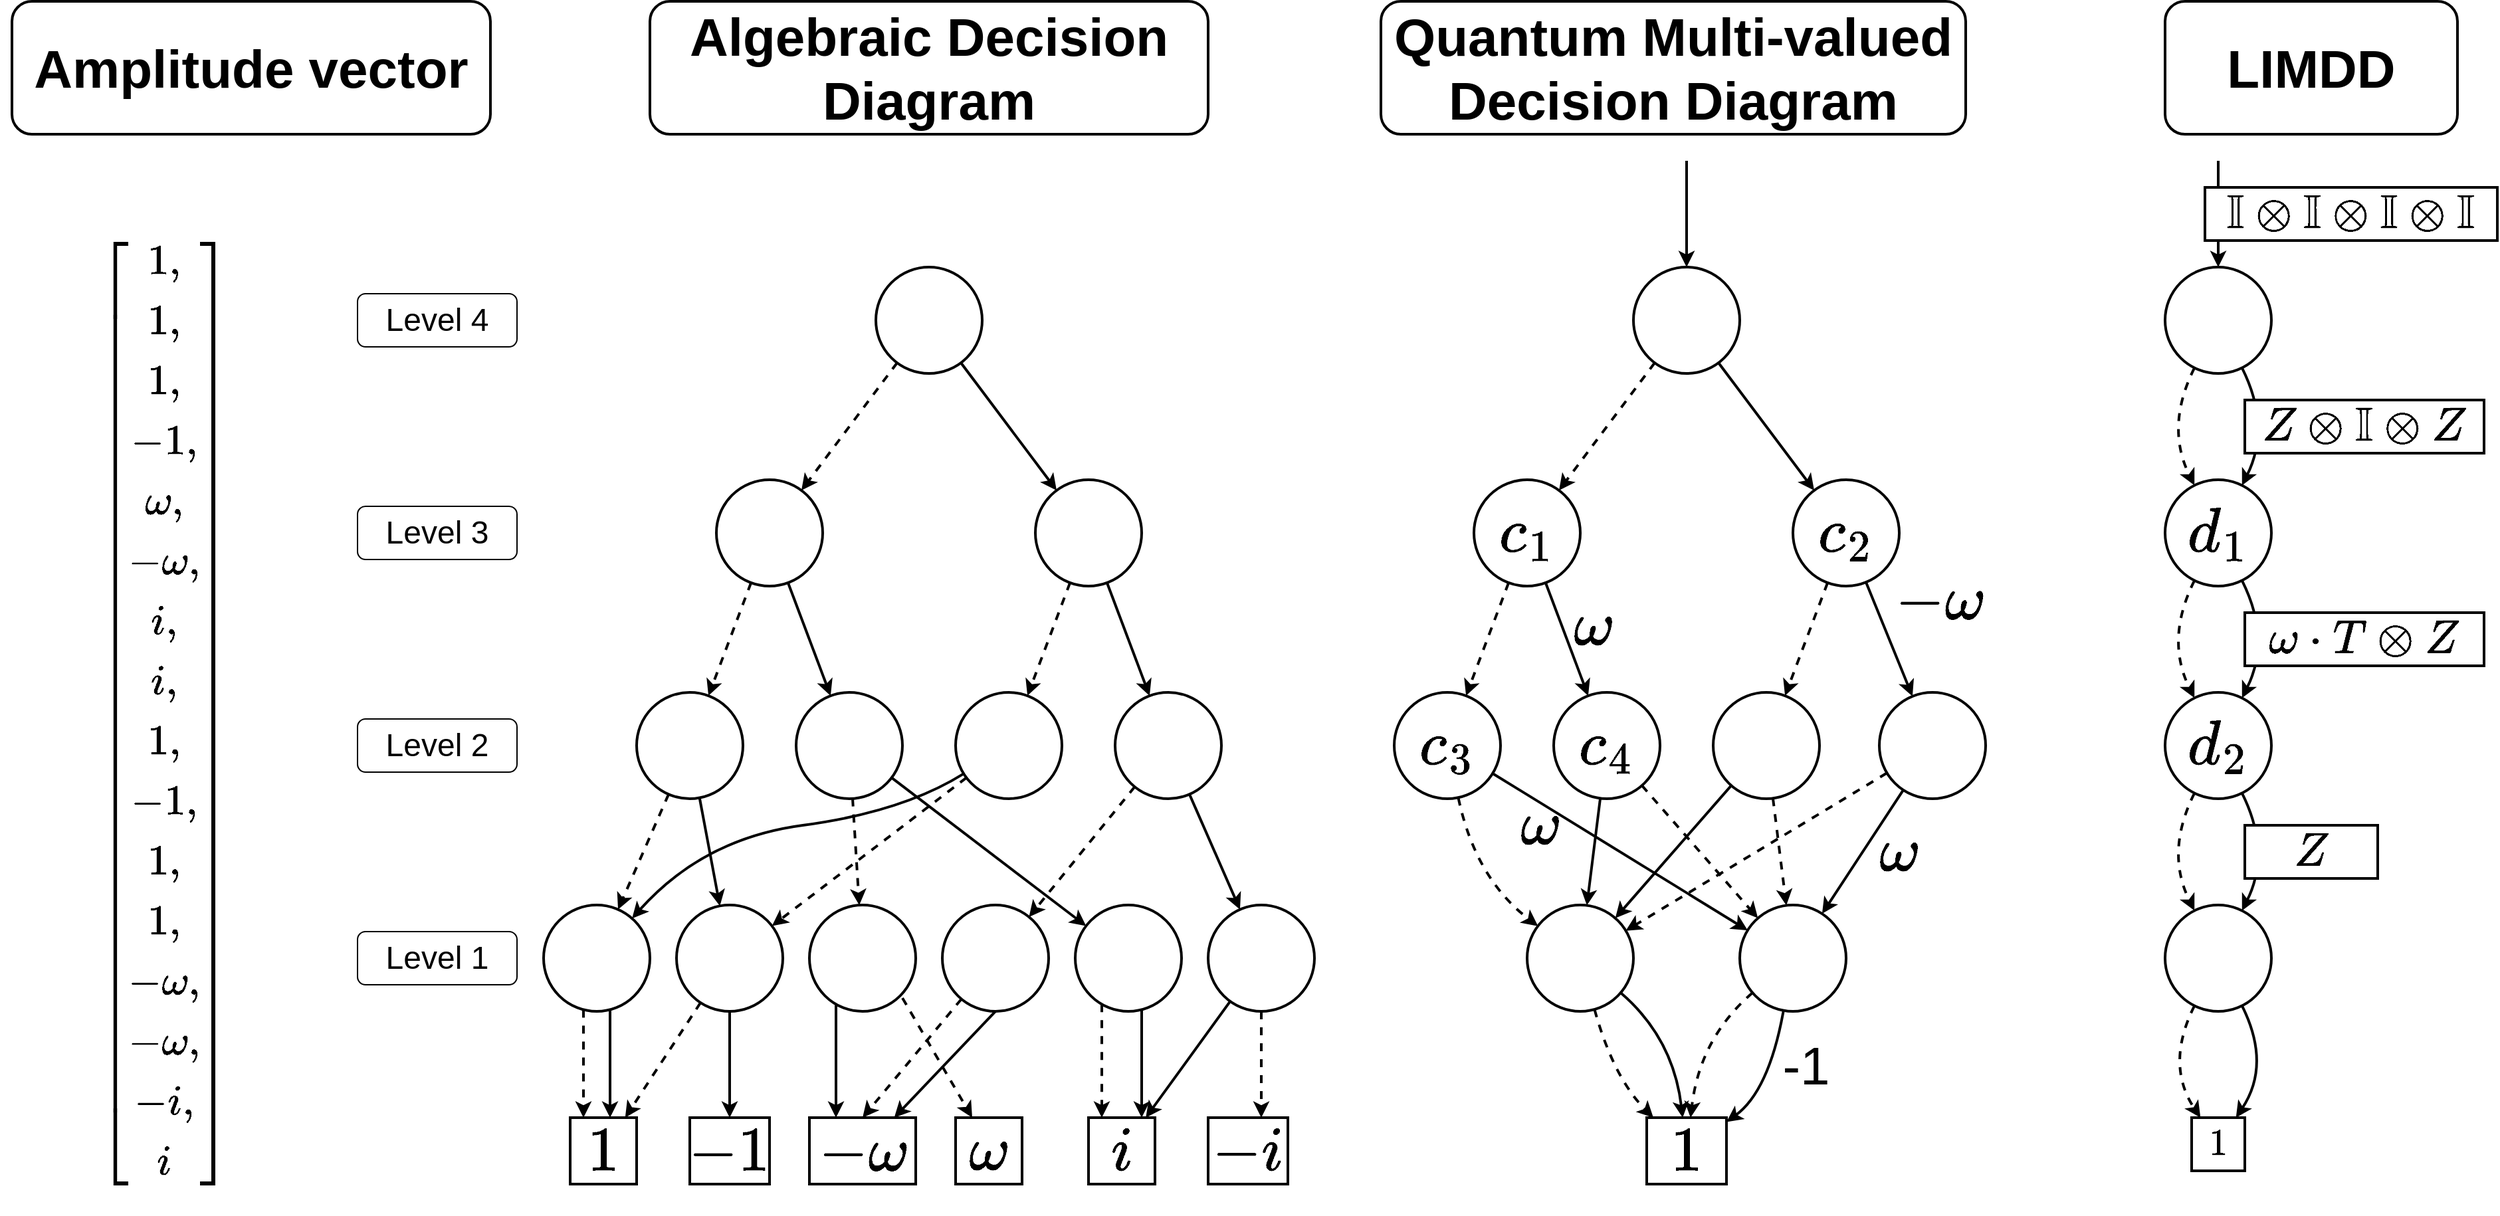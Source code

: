 <mxfile version="14.1.8" type="device"><diagram id="YH3jqWl2OiNSTGxmzhoy" name="Page-1"><mxGraphModel dx="3731" dy="2503" grid="1" gridSize="10" guides="1" tooltips="1" connect="1" arrows="1" fold="1" page="1" pageScale="1" pageWidth="850" pageHeight="1100" math="1" shadow="0"><root><mxCell id="0"/><mxCell id="1" parent="0"/><mxCell id="kRlNLkBh5NgmXl3c6xP0-1" style="rounded=0;orthogonalLoop=1;jettySize=auto;html=1;fontSize=24;dashed=1;strokeWidth=2;" parent="1" source="kRlNLkBh5NgmXl3c6xP0-3" target="kRlNLkBh5NgmXl3c6xP0-6" edge="1"><mxGeometry relative="1" as="geometry"/></mxCell><mxCell id="kRlNLkBh5NgmXl3c6xP0-2" style="edgeStyle=none;rounded=0;orthogonalLoop=1;jettySize=auto;html=1;fontSize=24;strokeWidth=2;" parent="1" source="kRlNLkBh5NgmXl3c6xP0-3" target="kRlNLkBh5NgmXl3c6xP0-9" edge="1"><mxGeometry relative="1" as="geometry"/></mxCell><mxCell id="s5_VJ7TxnpA6P9OQr-bP-3" style="edgeStyle=orthogonalEdgeStyle;rounded=0;orthogonalLoop=1;jettySize=auto;html=1;startArrow=classic;startFill=1;endArrow=none;endFill=0;endSize=12;strokeWidth=2;" edge="1" parent="1" source="kRlNLkBh5NgmXl3c6xP0-3"><mxGeometry relative="1" as="geometry"><mxPoint x="280" y="120" as="targetPoint"/></mxGeometry></mxCell><mxCell id="kRlNLkBh5NgmXl3c6xP0-3" value="" style="ellipse;whiteSpace=wrap;html=1;aspect=fixed;strokeWidth=2;" parent="1" vertex="1"><mxGeometry x="240" y="200" width="80" height="80" as="geometry"/></mxCell><mxCell id="kRlNLkBh5NgmXl3c6xP0-4" style="edgeStyle=none;rounded=0;orthogonalLoop=1;jettySize=auto;html=1;fontSize=24;dashed=1;strokeWidth=2;" parent="1" source="kRlNLkBh5NgmXl3c6xP0-6" target="kRlNLkBh5NgmXl3c6xP0-12" edge="1"><mxGeometry relative="1" as="geometry"/></mxCell><mxCell id="kRlNLkBh5NgmXl3c6xP0-5" style="edgeStyle=none;rounded=0;orthogonalLoop=1;jettySize=auto;html=1;fontSize=24;strokeWidth=2;" parent="1" source="kRlNLkBh5NgmXl3c6xP0-6" target="kRlNLkBh5NgmXl3c6xP0-15" edge="1"><mxGeometry relative="1" as="geometry"/></mxCell><mxCell id="kRlNLkBh5NgmXl3c6xP0-6" value="&lt;font style=&quot;font-size: 40px&quot;&gt;$$c_1$$&lt;/font&gt;" style="ellipse;whiteSpace=wrap;html=1;aspect=fixed;strokeWidth=2;fontSize=24;" parent="1" vertex="1"><mxGeometry x="120" y="360" width="80" height="80" as="geometry"/></mxCell><mxCell id="kRlNLkBh5NgmXl3c6xP0-7" style="edgeStyle=none;rounded=0;orthogonalLoop=1;jettySize=auto;html=1;fontSize=24;dashed=1;strokeWidth=2;" parent="1" source="kRlNLkBh5NgmXl3c6xP0-9" target="kRlNLkBh5NgmXl3c6xP0-18" edge="1"><mxGeometry relative="1" as="geometry"/></mxCell><mxCell id="kRlNLkBh5NgmXl3c6xP0-8" value="" style="edgeStyle=none;rounded=0;orthogonalLoop=1;jettySize=auto;html=1;fontSize=12;strokeWidth=2;labelBorderColor=#000000;" parent="1" source="kRlNLkBh5NgmXl3c6xP0-9" target="kRlNLkBh5NgmXl3c6xP0-20" edge="1"><mxGeometry x="-0.129" y="15" relative="1" as="geometry"><mxPoint as="offset"/></mxGeometry></mxCell><mxCell id="kRlNLkBh5NgmXl3c6xP0-9" value="&lt;font style=&quot;font-size: 40px&quot;&gt;$$c_2$$&lt;/font&gt;" style="ellipse;whiteSpace=wrap;html=1;aspect=fixed;strokeWidth=2;fontSize=24;" parent="1" vertex="1"><mxGeometry x="360" y="360" width="80" height="80" as="geometry"/></mxCell><mxCell id="kRlNLkBh5NgmXl3c6xP0-10" style="edgeStyle=none;orthogonalLoop=1;jettySize=auto;html=1;fontSize=24;dashed=1;strokeWidth=2;curved=1;" parent="1" source="kRlNLkBh5NgmXl3c6xP0-12" target="kRlNLkBh5NgmXl3c6xP0-23" edge="1"><mxGeometry relative="1" as="geometry"><Array as="points"><mxPoint x="121" y="660"/></Array></mxGeometry></mxCell><mxCell id="kRlNLkBh5NgmXl3c6xP0-11" style="edgeStyle=none;orthogonalLoop=1;jettySize=auto;html=1;fontSize=24;strokeWidth=2;curved=1;" parent="1" source="kRlNLkBh5NgmXl3c6xP0-12" target="kRlNLkBh5NgmXl3c6xP0-26" edge="1"><mxGeometry relative="1" as="geometry"><Array as="points"/></mxGeometry></mxCell><mxCell id="kRlNLkBh5NgmXl3c6xP0-12" value="&lt;font style=&quot;font-size: 40px&quot;&gt;$$c_3$$&lt;/font&gt;" style="ellipse;whiteSpace=wrap;html=1;aspect=fixed;strokeWidth=2;fontSize=24;" parent="1" vertex="1"><mxGeometry x="60" y="520" width="80" height="80" as="geometry"/></mxCell><mxCell id="kRlNLkBh5NgmXl3c6xP0-13" style="edgeStyle=none;orthogonalLoop=1;jettySize=auto;html=1;fontSize=24;strokeWidth=2;curved=1;" parent="1" source="kRlNLkBh5NgmXl3c6xP0-15" target="kRlNLkBh5NgmXl3c6xP0-23" edge="1"><mxGeometry relative="1" as="geometry"><Array as="points"/></mxGeometry></mxCell><mxCell id="kRlNLkBh5NgmXl3c6xP0-14" style="edgeStyle=none;rounded=0;orthogonalLoop=1;jettySize=auto;html=1;fontSize=24;dashed=1;strokeWidth=2;" parent="1" source="kRlNLkBh5NgmXl3c6xP0-15" target="kRlNLkBh5NgmXl3c6xP0-26" edge="1"><mxGeometry relative="1" as="geometry"/></mxCell><mxCell id="kRlNLkBh5NgmXl3c6xP0-15" value="&lt;font style=&quot;font-size: 40px&quot;&gt;$$c_4$$&lt;/font&gt;" style="ellipse;whiteSpace=wrap;html=1;aspect=fixed;strokeWidth=2;fontSize=24;" parent="1" vertex="1"><mxGeometry x="180" y="520" width="80" height="80" as="geometry"/></mxCell><mxCell id="kRlNLkBh5NgmXl3c6xP0-16" style="edgeStyle=none;rounded=0;orthogonalLoop=1;jettySize=auto;html=1;fontSize=24;strokeWidth=2;" parent="1" source="kRlNLkBh5NgmXl3c6xP0-18" target="kRlNLkBh5NgmXl3c6xP0-23" edge="1"><mxGeometry relative="1" as="geometry"/></mxCell><mxCell id="kRlNLkBh5NgmXl3c6xP0-17" style="edgeStyle=none;rounded=0;orthogonalLoop=1;jettySize=auto;html=1;fontSize=24;dashed=1;strokeWidth=2;" parent="1" source="kRlNLkBh5NgmXl3c6xP0-18" target="kRlNLkBh5NgmXl3c6xP0-26" edge="1"><mxGeometry relative="1" as="geometry"/></mxCell><mxCell id="kRlNLkBh5NgmXl3c6xP0-18" value="" style="ellipse;whiteSpace=wrap;html=1;aspect=fixed;strokeWidth=2;" parent="1" vertex="1"><mxGeometry x="300" y="520" width="80" height="80" as="geometry"/></mxCell><mxCell id="kRlNLkBh5NgmXl3c6xP0-19" style="edgeStyle=none;rounded=0;orthogonalLoop=1;jettySize=auto;html=1;fontSize=24;dashed=1;strokeWidth=2;" parent="1" source="kRlNLkBh5NgmXl3c6xP0-20" target="kRlNLkBh5NgmXl3c6xP0-23" edge="1"><mxGeometry relative="1" as="geometry"/></mxCell><mxCell id="kRlNLkBh5NgmXl3c6xP0-20" value="" style="ellipse;whiteSpace=wrap;html=1;aspect=fixed;strokeWidth=2;" parent="1" vertex="1"><mxGeometry x="425" y="520" width="80" height="80" as="geometry"/></mxCell><mxCell id="kRlNLkBh5NgmXl3c6xP0-21" style="edgeStyle=none;orthogonalLoop=1;jettySize=auto;html=1;fontSize=24;dashed=1;strokeWidth=2;curved=1;" parent="1" source="kRlNLkBh5NgmXl3c6xP0-23" target="kRlNLkBh5NgmXl3c6xP0-27" edge="1"><mxGeometry relative="1" as="geometry"><Array as="points"><mxPoint x="225" y="810"/></Array></mxGeometry></mxCell><mxCell id="kRlNLkBh5NgmXl3c6xP0-22" value="" style="edgeStyle=none;orthogonalLoop=1;jettySize=auto;html=1;fontSize=12;curved=1;strokeWidth=2;labelBorderColor=#000000;" parent="1" source="kRlNLkBh5NgmXl3c6xP0-23" target="kRlNLkBh5NgmXl3c6xP0-27" edge="1"><mxGeometry x="-0.208" y="-7" relative="1" as="geometry"><Array as="points"><mxPoint x="270" y="780"/></Array><mxPoint as="offset"/></mxGeometry></mxCell><mxCell id="kRlNLkBh5NgmXl3c6xP0-23" value="" style="ellipse;whiteSpace=wrap;html=1;aspect=fixed;strokeWidth=2;" parent="1" vertex="1"><mxGeometry x="160" y="680" width="80" height="80" as="geometry"/></mxCell><mxCell id="kRlNLkBh5NgmXl3c6xP0-24" style="edgeStyle=none;curved=1;orthogonalLoop=1;jettySize=auto;html=1;fontSize=24;dashed=1;strokeWidth=2;" parent="1" source="kRlNLkBh5NgmXl3c6xP0-26" target="kRlNLkBh5NgmXl3c6xP0-27" edge="1"><mxGeometry relative="1" as="geometry"><Array as="points"><mxPoint x="290" y="780"/></Array></mxGeometry></mxCell><mxCell id="kRlNLkBh5NgmXl3c6xP0-25" value="" style="edgeStyle=none;curved=1;orthogonalLoop=1;jettySize=auto;html=1;fontSize=12;strokeWidth=2;labelBorderColor=#000000;" parent="1" source="kRlNLkBh5NgmXl3c6xP0-26" target="kRlNLkBh5NgmXl3c6xP0-27" edge="1"><mxGeometry x="-0.072" y="-2" relative="1" as="geometry"><Array as="points"><mxPoint x="342" y="820"/></Array><mxPoint as="offset"/></mxGeometry></mxCell><mxCell id="kRlNLkBh5NgmXl3c6xP0-26" value="" style="ellipse;whiteSpace=wrap;html=1;aspect=fixed;strokeWidth=2;" parent="1" vertex="1"><mxGeometry x="320" y="680" width="80" height="80" as="geometry"/></mxCell><mxCell id="kRlNLkBh5NgmXl3c6xP0-27" value="&lt;font style=&quot;font-size: 40px&quot;&gt;$$1$$&lt;/font&gt;" style="rounded=0;whiteSpace=wrap;html=1;strokeWidth=2;fontSize=24;" parent="1" vertex="1"><mxGeometry x="250" y="840" width="60" height="50" as="geometry"/></mxCell><mxCell id="kRlNLkBh5NgmXl3c6xP0-28" value="&lt;font style=&quot;font-size: 40px&quot;&gt;Quantum Multi-valued Decision Diagram&lt;/font&gt;" style="rounded=1;whiteSpace=wrap;html=1;strokeWidth=2;fontSize=24;fontStyle=1" parent="1" vertex="1"><mxGeometry x="50" width="440" height="100" as="geometry"/></mxCell><mxCell id="s5_VJ7TxnpA6P9OQr-bP-1" style="edgeStyle=orthogonalEdgeStyle;rounded=0;orthogonalLoop=1;jettySize=auto;html=1;strokeWidth=2;startArrow=classic;startFill=1;endArrow=none;endFill=0;endSize=12;" edge="1" parent="1" source="kRlNLkBh5NgmXl3c6xP0-29"><mxGeometry relative="1" as="geometry"><mxPoint x="680" y="120" as="targetPoint"/></mxGeometry></mxCell><mxCell id="kRlNLkBh5NgmXl3c6xP0-29" value="" style="ellipse;whiteSpace=wrap;html=1;aspect=fixed;strokeWidth=2;" parent="1" vertex="1"><mxGeometry x="640" y="200" width="80" height="80" as="geometry"/></mxCell><mxCell id="kRlNLkBh5NgmXl3c6xP0-30" value="&lt;font style=&quot;font-size: 40px&quot;&gt;$$d_1$$&lt;/font&gt;" style="ellipse;whiteSpace=wrap;html=1;aspect=fixed;strokeWidth=2;fontSize=24;" parent="1" vertex="1"><mxGeometry x="640" y="360" width="80" height="80" as="geometry"/></mxCell><mxCell id="kRlNLkBh5NgmXl3c6xP0-31" style="edgeStyle=none;curved=1;orthogonalLoop=1;jettySize=auto;html=1;fontSize=12;dashed=1;strokeWidth=2;" parent="1" source="kRlNLkBh5NgmXl3c6xP0-29" target="kRlNLkBh5NgmXl3c6xP0-30" edge="1"><mxGeometry x="600" y="120" as="geometry"><Array as="points"><mxPoint x="640" y="320"/></Array></mxGeometry></mxCell><mxCell id="kRlNLkBh5NgmXl3c6xP0-32" value="&lt;font style=&quot;font-size: 40px&quot;&gt;$$d_2$$&lt;/font&gt;" style="ellipse;whiteSpace=wrap;html=1;aspect=fixed;strokeWidth=2;fontSize=24;" parent="1" vertex="1"><mxGeometry x="640" y="520" width="80" height="80" as="geometry"/></mxCell><mxCell id="kRlNLkBh5NgmXl3c6xP0-33" style="edgeStyle=none;curved=1;orthogonalLoop=1;jettySize=auto;html=1;fontSize=12;dashed=1;strokeWidth=2;" parent="1" source="kRlNLkBh5NgmXl3c6xP0-30" target="kRlNLkBh5NgmXl3c6xP0-32" edge="1"><mxGeometry x="600" y="120" as="geometry"><Array as="points"><mxPoint x="640" y="480"/></Array></mxGeometry></mxCell><mxCell id="kRlNLkBh5NgmXl3c6xP0-34" value="" style="ellipse;whiteSpace=wrap;html=1;aspect=fixed;strokeWidth=2;" parent="1" vertex="1"><mxGeometry x="640" y="680" width="80" height="80" as="geometry"/></mxCell><mxCell id="kRlNLkBh5NgmXl3c6xP0-35" style="edgeStyle=none;curved=1;orthogonalLoop=1;jettySize=auto;html=1;fontSize=12;dashed=1;strokeWidth=2;" parent="1" source="kRlNLkBh5NgmXl3c6xP0-32" target="kRlNLkBh5NgmXl3c6xP0-34" edge="1"><mxGeometry x="600" y="120" as="geometry"><Array as="points"><mxPoint x="640" y="640"/></Array></mxGeometry></mxCell><mxCell id="kRlNLkBh5NgmXl3c6xP0-36" value="$$1$$" style="rounded=0;whiteSpace=wrap;html=1;strokeWidth=2;fontSize=24;" parent="1" vertex="1"><mxGeometry x="660" y="840" width="40" height="40" as="geometry"/></mxCell><mxCell id="kRlNLkBh5NgmXl3c6xP0-37" style="edgeStyle=none;curved=1;orthogonalLoop=1;jettySize=auto;html=1;fontSize=12;dashed=1;strokeWidth=2;" parent="1" source="kRlNLkBh5NgmXl3c6xP0-34" target="kRlNLkBh5NgmXl3c6xP0-36" edge="1"><mxGeometry x="600" y="120" as="geometry"><Array as="points"><mxPoint x="640" y="800"/></Array></mxGeometry></mxCell><mxCell id="kRlNLkBh5NgmXl3c6xP0-38" style="edgeStyle=none;curved=1;orthogonalLoop=1;jettySize=auto;html=1;fontSize=12;strokeWidth=2;" parent="1" source="kRlNLkBh5NgmXl3c6xP0-34" target="kRlNLkBh5NgmXl3c6xP0-36" edge="1"><mxGeometry x="600" y="120" as="geometry"><Array as="points"><mxPoint x="720" y="800"/></Array></mxGeometry></mxCell><mxCell id="kRlNLkBh5NgmXl3c6xP0-41" style="edgeStyle=none;curved=1;orthogonalLoop=1;jettySize=auto;html=1;fontSize=12;strokeWidth=2;" parent="1" source="kRlNLkBh5NgmXl3c6xP0-29" target="kRlNLkBh5NgmXl3c6xP0-30" edge="1"><mxGeometry x="600" y="120" as="geometry"><Array as="points"><mxPoint x="720" y="320"/></Array></mxGeometry></mxCell><mxCell id="kRlNLkBh5NgmXl3c6xP0-44" value="" style="edgeStyle=none;curved=1;orthogonalLoop=1;jettySize=auto;html=1;fontSize=12;labelBorderColor=#000000;strokeWidth=2;" parent="1" source="kRlNLkBh5NgmXl3c6xP0-30" target="kRlNLkBh5NgmXl3c6xP0-32" edge="1"><mxGeometry x="600" y="120" as="geometry"><Array as="points"><mxPoint x="720" y="480"/></Array></mxGeometry></mxCell><mxCell id="kRlNLkBh5NgmXl3c6xP0-47" style="edgeStyle=none;curved=1;orthogonalLoop=1;jettySize=auto;html=1;fontSize=12;strokeWidth=2;" parent="1" source="kRlNLkBh5NgmXl3c6xP0-32" target="kRlNLkBh5NgmXl3c6xP0-34" edge="1"><mxGeometry x="600" y="120" as="geometry"><Array as="points"><mxPoint x="720" y="640"/></Array></mxGeometry></mxCell><mxCell id="kRlNLkBh5NgmXl3c6xP0-48" value="&lt;font style=&quot;font-size: 40px&quot;&gt;LIMDD&lt;/font&gt;" style="rounded=1;whiteSpace=wrap;html=1;strokeWidth=2;fontSize=24;fontStyle=1" parent="1" vertex="1"><mxGeometry x="640" width="220" height="100" as="geometry"/></mxCell><mxCell id="kRlNLkBh5NgmXl3c6xP0-49" style="edgeStyle=none;rounded=0;orthogonalLoop=1;jettySize=auto;html=1;fontSize=24;strokeWidth=2;" parent="1" source="kRlNLkBh5NgmXl3c6xP0-20" target="kRlNLkBh5NgmXl3c6xP0-26" edge="1"><mxGeometry relative="1" as="geometry"><mxPoint x="434.427" y="510.757" as="sourcePoint"/><mxPoint x="385.607" y="569.271" as="targetPoint"/></mxGeometry></mxCell><mxCell id="kRlNLkBh5NgmXl3c6xP0-50" value="&lt;font style=&quot;font-size: 27px;&quot;&gt;$$\begin{bmatrix}1,\\ 1,\\ 1,\\ -1,\\ \omega,\\ -\omega,\\ i,\\ i,\\ 1,\\ -1,\\ 1,\\ 1,\\ -\omega,\\ -\omega,\\ -i,\\ i&amp;nbsp; \end{bmatrix}$$&lt;/font&gt;" style="text;html=1;strokeColor=none;fillColor=none;align=center;verticalAlign=middle;whiteSpace=wrap;rounded=0;fontSize=27;" parent="1" vertex="1"><mxGeometry x="-930" y="180" width="130" height="710" as="geometry"/></mxCell><mxCell id="kRlNLkBh5NgmXl3c6xP0-51" value="&lt;font style=&quot;font-size: 40px&quot;&gt;Amplitude vector&lt;/font&gt;" style="rounded=1;whiteSpace=wrap;html=1;strokeWidth=2;fontSize=24;fontStyle=1" parent="1" vertex="1"><mxGeometry x="-980" width="360" height="100" as="geometry"/></mxCell><mxCell id="kRlNLkBh5NgmXl3c6xP0-52" value="" style="ellipse;whiteSpace=wrap;html=1;aspect=fixed;strokeWidth=2;" parent="1" vertex="1"><mxGeometry x="-510" y="520" width="80" height="80" as="geometry"/></mxCell><mxCell id="kRlNLkBh5NgmXl3c6xP0-53" value="" style="ellipse;whiteSpace=wrap;html=1;aspect=fixed;strokeWidth=2;" parent="1" vertex="1"><mxGeometry x="-390" y="520" width="80" height="80" as="geometry"/></mxCell><mxCell id="kRlNLkBh5NgmXl3c6xP0-54" value="" style="ellipse;whiteSpace=wrap;html=1;aspect=fixed;strokeWidth=2;" parent="1" vertex="1"><mxGeometry x="-270" y="520" width="80" height="80" as="geometry"/></mxCell><mxCell id="kRlNLkBh5NgmXl3c6xP0-55" value="" style="ellipse;whiteSpace=wrap;html=1;aspect=fixed;strokeWidth=2;" parent="1" vertex="1"><mxGeometry x="-150" y="520" width="80" height="80" as="geometry"/></mxCell><mxCell id="kRlNLkBh5NgmXl3c6xP0-56" value="" style="ellipse;whiteSpace=wrap;html=1;aspect=fixed;strokeWidth=2;" parent="1" vertex="1"><mxGeometry x="-580" y="680" width="80" height="80" as="geometry"/></mxCell><mxCell id="kRlNLkBh5NgmXl3c6xP0-57" style="edgeStyle=none;curved=1;orthogonalLoop=1;jettySize=auto;html=1;strokeWidth=2;dashed=1;" parent="1" source="kRlNLkBh5NgmXl3c6xP0-52" target="kRlNLkBh5NgmXl3c6xP0-56" edge="1"><mxGeometry x="-580" y="100" as="geometry"/></mxCell><mxCell id="kRlNLkBh5NgmXl3c6xP0-58" style="edgeStyle=none;curved=1;orthogonalLoop=1;jettySize=auto;html=1;strokeWidth=2;" parent="1" source="kRlNLkBh5NgmXl3c6xP0-54" target="kRlNLkBh5NgmXl3c6xP0-56" edge="1"><mxGeometry x="-580" y="100" as="geometry"><Array as="points"><mxPoint x="-310" y="610"/><mxPoint x="-460" y="630"/></Array></mxGeometry></mxCell><mxCell id="kRlNLkBh5NgmXl3c6xP0-59" value="" style="ellipse;whiteSpace=wrap;html=1;aspect=fixed;strokeWidth=2;" parent="1" vertex="1"><mxGeometry x="-480" y="680" width="80" height="80" as="geometry"/></mxCell><mxCell id="kRlNLkBh5NgmXl3c6xP0-60" style="edgeStyle=none;curved=1;orthogonalLoop=1;jettySize=auto;html=1;strokeWidth=2;" parent="1" source="kRlNLkBh5NgmXl3c6xP0-52" target="kRlNLkBh5NgmXl3c6xP0-59" edge="1"><mxGeometry x="-580" y="100" as="geometry"/></mxCell><mxCell id="kRlNLkBh5NgmXl3c6xP0-61" style="edgeStyle=none;curved=1;orthogonalLoop=1;jettySize=auto;html=1;strokeWidth=2;dashed=1;" parent="1" source="kRlNLkBh5NgmXl3c6xP0-54" target="kRlNLkBh5NgmXl3c6xP0-59" edge="1"><mxGeometry x="-580" y="100" as="geometry"/></mxCell><mxCell id="kRlNLkBh5NgmXl3c6xP0-62" value="" style="ellipse;whiteSpace=wrap;html=1;aspect=fixed;strokeWidth=2;" parent="1" vertex="1"><mxGeometry x="-280" y="680" width="80" height="80" as="geometry"/></mxCell><mxCell id="kRlNLkBh5NgmXl3c6xP0-63" style="edgeStyle=none;curved=1;orthogonalLoop=1;jettySize=auto;html=1;strokeWidth=2;dashed=1;" parent="1" source="kRlNLkBh5NgmXl3c6xP0-55" target="kRlNLkBh5NgmXl3c6xP0-62" edge="1"><mxGeometry x="-580" y="100" as="geometry"/></mxCell><mxCell id="kRlNLkBh5NgmXl3c6xP0-64" value="" style="ellipse;whiteSpace=wrap;html=1;aspect=fixed;strokeWidth=2;" parent="1" vertex="1"><mxGeometry x="-380" y="680" width="80" height="80" as="geometry"/></mxCell><mxCell id="kRlNLkBh5NgmXl3c6xP0-65" style="edgeStyle=none;curved=1;orthogonalLoop=1;jettySize=auto;html=1;strokeWidth=2;dashed=1;" parent="1" source="kRlNLkBh5NgmXl3c6xP0-53" target="kRlNLkBh5NgmXl3c6xP0-64" edge="1"><mxGeometry x="-580" y="100" as="geometry"/></mxCell><mxCell id="kRlNLkBh5NgmXl3c6xP0-66" value="&lt;font style=&quot;font-size: 40px&quot;&gt;$$1$$&lt;/font&gt;" style="rounded=0;whiteSpace=wrap;html=1;strokeWidth=2;fontSize=24;" parent="1" vertex="1"><mxGeometry x="-560" y="840" width="50" height="50" as="geometry"/></mxCell><mxCell id="kRlNLkBh5NgmXl3c6xP0-67" style="orthogonalLoop=1;jettySize=auto;html=1;strokeWidth=2;dashed=1;rounded=0;edgeStyle=orthogonalEdgeStyle;" parent="1" source="kRlNLkBh5NgmXl3c6xP0-56" target="kRlNLkBh5NgmXl3c6xP0-66" edge="1"><mxGeometry x="-580" y="100" as="geometry"><Array as="points"><mxPoint x="-550" y="820"/><mxPoint x="-550" y="820"/></Array></mxGeometry></mxCell><mxCell id="kRlNLkBh5NgmXl3c6xP0-68" style="edgeStyle=orthogonalEdgeStyle;orthogonalLoop=1;jettySize=auto;html=1;strokeWidth=2;rounded=0;" parent="1" source="kRlNLkBh5NgmXl3c6xP0-56" target="kRlNLkBh5NgmXl3c6xP0-66" edge="1"><mxGeometry x="-580" y="100" as="geometry"><Array as="points"><mxPoint x="-530" y="780"/><mxPoint x="-530" y="780"/></Array></mxGeometry></mxCell><mxCell id="kRlNLkBh5NgmXl3c6xP0-69" style="edgeStyle=none;curved=1;orthogonalLoop=1;jettySize=auto;html=1;strokeWidth=2;dashed=1;" parent="1" source="kRlNLkBh5NgmXl3c6xP0-59" target="kRlNLkBh5NgmXl3c6xP0-66" edge="1"><mxGeometry x="-580" y="100" as="geometry"/></mxCell><mxCell id="kRlNLkBh5NgmXl3c6xP0-70" value="&lt;font style=&quot;font-size: 40px&quot;&gt;$$-1$$&lt;/font&gt;" style="rounded=0;whiteSpace=wrap;html=1;strokeWidth=2;fontSize=24;" parent="1" vertex="1"><mxGeometry x="-470" y="840" width="60" height="50" as="geometry"/></mxCell><mxCell id="kRlNLkBh5NgmXl3c6xP0-71" style="edgeStyle=none;curved=1;orthogonalLoop=1;jettySize=auto;html=1;strokeWidth=2;" parent="1" source="kRlNLkBh5NgmXl3c6xP0-59" target="kRlNLkBh5NgmXl3c6xP0-70" edge="1"><mxGeometry x="-580" y="100" as="geometry"/></mxCell><mxCell id="kRlNLkBh5NgmXl3c6xP0-72" value="&lt;font style=&quot;font-size: 40px&quot;&gt;$$\omega$$&lt;/font&gt;" style="rounded=0;whiteSpace=wrap;html=1;strokeWidth=2;fontSize=24;" parent="1" vertex="1"><mxGeometry x="-270" y="840" width="50" height="50" as="geometry"/></mxCell><mxCell id="kRlNLkBh5NgmXl3c6xP0-73" style="edgeStyle=none;curved=1;orthogonalLoop=1;jettySize=auto;html=1;strokeWidth=2;dashed=1;entryX=0.5;entryY=0;entryDx=0;entryDy=0;" parent="1" source="kRlNLkBh5NgmXl3c6xP0-62" target="kRlNLkBh5NgmXl3c6xP0-74" edge="1"><mxGeometry x="-580" y="100" as="geometry"/></mxCell><mxCell id="kRlNLkBh5NgmXl3c6xP0-74" value="&lt;font style=&quot;font-size: 40px&quot;&gt;$$-\omega$$&lt;/font&gt;" style="rounded=0;whiteSpace=wrap;html=1;strokeWidth=2;fontSize=24;" parent="1" vertex="1"><mxGeometry x="-380" y="840" width="80" height="50" as="geometry"/></mxCell><mxCell id="kRlNLkBh5NgmXl3c6xP0-75" style="edgeStyle=none;curved=1;orthogonalLoop=1;jettySize=auto;html=1;strokeWidth=2;exitX=0.5;exitY=1;exitDx=0;exitDy=0;" parent="1" source="kRlNLkBh5NgmXl3c6xP0-62" target="kRlNLkBh5NgmXl3c6xP0-74" edge="1"><mxGeometry x="-580" y="100" as="geometry"/></mxCell><mxCell id="kRlNLkBh5NgmXl3c6xP0-76" style="edgeStyle=orthogonalEdgeStyle;orthogonalLoop=1;jettySize=auto;html=1;strokeWidth=2;rounded=0;" parent="1" source="kRlNLkBh5NgmXl3c6xP0-64" target="kRlNLkBh5NgmXl3c6xP0-74" edge="1"><mxGeometry x="-580" y="100" as="geometry"><Array as="points"><mxPoint x="-360" y="780"/><mxPoint x="-360" y="780"/></Array></mxGeometry></mxCell><mxCell id="kRlNLkBh5NgmXl3c6xP0-77" value="&lt;font style=&quot;font-size: 40px&quot;&gt;$$i$$&lt;/font&gt;" style="rounded=0;whiteSpace=wrap;html=1;strokeWidth=2;fontSize=24;" parent="1" vertex="1"><mxGeometry x="-170" y="840" width="50" height="50" as="geometry"/></mxCell><mxCell id="kRlNLkBh5NgmXl3c6xP0-78" value="&lt;font style=&quot;font-size: 40px&quot;&gt;$$-i$$&lt;/font&gt;" style="rounded=0;whiteSpace=wrap;html=1;strokeWidth=2;fontSize=24;" parent="1" vertex="1"><mxGeometry x="-80" y="840" width="60" height="50" as="geometry"/></mxCell><mxCell id="kRlNLkBh5NgmXl3c6xP0-79" style="edgeStyle=orthogonalEdgeStyle;orthogonalLoop=1;jettySize=auto;html=1;strokeWidth=2;dashed=1;rounded=0;" parent="1" source="kRlNLkBh5NgmXl3c6xP0-81" target="kRlNLkBh5NgmXl3c6xP0-77" edge="1"><mxGeometry x="-580" y="100" as="geometry"><Array as="points"><mxPoint x="-160" y="800"/><mxPoint x="-160" y="800"/></Array></mxGeometry></mxCell><mxCell id="kRlNLkBh5NgmXl3c6xP0-80" style="edgeStyle=orthogonalEdgeStyle;orthogonalLoop=1;jettySize=auto;html=1;strokeWidth=2;rounded=0;" parent="1" source="kRlNLkBh5NgmXl3c6xP0-81" target="kRlNLkBh5NgmXl3c6xP0-77" edge="1"><mxGeometry x="-580" y="100" as="geometry"><Array as="points"><mxPoint x="-130" y="820"/><mxPoint x="-130" y="820"/></Array></mxGeometry></mxCell><mxCell id="kRlNLkBh5NgmXl3c6xP0-81" value="" style="ellipse;whiteSpace=wrap;html=1;aspect=fixed;strokeWidth=2;" parent="1" vertex="1"><mxGeometry x="-180" y="680" width="80" height="80" as="geometry"/></mxCell><mxCell id="kRlNLkBh5NgmXl3c6xP0-82" style="edgeStyle=none;curved=1;orthogonalLoop=1;jettySize=auto;html=1;strokeWidth=2;" parent="1" source="kRlNLkBh5NgmXl3c6xP0-53" target="kRlNLkBh5NgmXl3c6xP0-81" edge="1"><mxGeometry x="-580" y="100" as="geometry"/></mxCell><mxCell id="kRlNLkBh5NgmXl3c6xP0-83" style="edgeStyle=none;curved=1;orthogonalLoop=1;jettySize=auto;html=1;strokeWidth=2;" parent="1" source="kRlNLkBh5NgmXl3c6xP0-85" target="kRlNLkBh5NgmXl3c6xP0-77" edge="1"><mxGeometry x="-580" y="100" as="geometry"/></mxCell><mxCell id="kRlNLkBh5NgmXl3c6xP0-84" style="edgeStyle=orthogonalEdgeStyle;orthogonalLoop=1;jettySize=auto;html=1;strokeWidth=2;dashed=1;rounded=0;" parent="1" source="kRlNLkBh5NgmXl3c6xP0-85" target="kRlNLkBh5NgmXl3c6xP0-78" edge="1"><mxGeometry x="-580" y="100" as="geometry"><Array as="points"><mxPoint x="-40" y="820"/><mxPoint x="-40" y="820"/></Array></mxGeometry></mxCell><mxCell id="kRlNLkBh5NgmXl3c6xP0-85" value="" style="ellipse;whiteSpace=wrap;html=1;aspect=fixed;strokeWidth=2;" parent="1" vertex="1"><mxGeometry x="-80" y="680" width="80" height="80" as="geometry"/></mxCell><mxCell id="kRlNLkBh5NgmXl3c6xP0-86" style="edgeStyle=none;curved=1;orthogonalLoop=1;jettySize=auto;html=1;strokeWidth=2;" parent="1" source="kRlNLkBh5NgmXl3c6xP0-55" target="kRlNLkBh5NgmXl3c6xP0-85" edge="1"><mxGeometry x="-580" y="100" as="geometry"/></mxCell><mxCell id="kRlNLkBh5NgmXl3c6xP0-87" style="edgeStyle=none;curved=1;orthogonalLoop=1;jettySize=auto;html=1;dashed=1;strokeWidth=2;" parent="1" source="kRlNLkBh5NgmXl3c6xP0-89" target="kRlNLkBh5NgmXl3c6xP0-52" edge="1"><mxGeometry x="-580" y="100" as="geometry"/></mxCell><mxCell id="kRlNLkBh5NgmXl3c6xP0-88" style="edgeStyle=none;curved=1;orthogonalLoop=1;jettySize=auto;html=1;strokeWidth=2;" parent="1" source="kRlNLkBh5NgmXl3c6xP0-89" target="kRlNLkBh5NgmXl3c6xP0-53" edge="1"><mxGeometry x="-580" y="100" as="geometry"/></mxCell><mxCell id="kRlNLkBh5NgmXl3c6xP0-89" value="" style="ellipse;whiteSpace=wrap;html=1;aspect=fixed;strokeWidth=2;" parent="1" vertex="1"><mxGeometry x="-450" y="360" width="80" height="80" as="geometry"/></mxCell><mxCell id="kRlNLkBh5NgmXl3c6xP0-90" style="edgeStyle=none;curved=1;orthogonalLoop=1;jettySize=auto;html=1;dashed=1;strokeWidth=2;" parent="1" source="kRlNLkBh5NgmXl3c6xP0-92" target="kRlNLkBh5NgmXl3c6xP0-54" edge="1"><mxGeometry x="-580" y="100" as="geometry"/></mxCell><mxCell id="kRlNLkBh5NgmXl3c6xP0-91" style="edgeStyle=none;curved=1;orthogonalLoop=1;jettySize=auto;html=1;strokeWidth=2;" parent="1" source="kRlNLkBh5NgmXl3c6xP0-92" target="kRlNLkBh5NgmXl3c6xP0-55" edge="1"><mxGeometry x="-580" y="100" as="geometry"/></mxCell><mxCell id="kRlNLkBh5NgmXl3c6xP0-92" value="" style="ellipse;whiteSpace=wrap;html=1;aspect=fixed;strokeWidth=2;" parent="1" vertex="1"><mxGeometry x="-210" y="360" width="80" height="80" as="geometry"/></mxCell><mxCell id="kRlNLkBh5NgmXl3c6xP0-93" style="edgeStyle=none;curved=1;orthogonalLoop=1;jettySize=auto;html=1;dashed=1;strokeWidth=2;" parent="1" source="kRlNLkBh5NgmXl3c6xP0-95" target="kRlNLkBh5NgmXl3c6xP0-89" edge="1"><mxGeometry x="-580" y="100" as="geometry"/></mxCell><mxCell id="kRlNLkBh5NgmXl3c6xP0-94" style="edgeStyle=none;curved=1;orthogonalLoop=1;jettySize=auto;html=1;strokeWidth=2;" parent="1" source="kRlNLkBh5NgmXl3c6xP0-95" target="kRlNLkBh5NgmXl3c6xP0-92" edge="1"><mxGeometry x="-580" y="100" as="geometry"/></mxCell><mxCell id="kRlNLkBh5NgmXl3c6xP0-95" value="" style="ellipse;whiteSpace=wrap;html=1;aspect=fixed;strokeWidth=2;" parent="1" vertex="1"><mxGeometry x="-330" y="200" width="80" height="80" as="geometry"/></mxCell><mxCell id="kRlNLkBh5NgmXl3c6xP0-96" value="&lt;font style=&quot;font-size: 40px&quot;&gt;Algebraic Decision Diagram&lt;/font&gt;" style="rounded=1;whiteSpace=wrap;html=1;strokeWidth=2;fontSize=24;fontStyle=1" parent="1" vertex="1"><mxGeometry x="-500" width="420" height="100" as="geometry"/></mxCell><mxCell id="kRlNLkBh5NgmXl3c6xP0-97" value="&lt;font style=&quot;font-size: 40px&quot;&gt;-1&lt;/font&gt;" style="text;html=1;strokeColor=none;fillColor=none;align=center;verticalAlign=middle;whiteSpace=wrap;rounded=0;" parent="1" vertex="1"><mxGeometry x="350" y="790" width="40" height="20" as="geometry"/></mxCell><mxCell id="kRlNLkBh5NgmXl3c6xP0-98" value="&lt;font style=&quot;font-size: 40px&quot;&gt;$$\omega$$&lt;/font&gt;" style="text;html=1;strokeColor=none;fillColor=none;align=center;verticalAlign=middle;whiteSpace=wrap;rounded=0;" parent="1" vertex="1"><mxGeometry x="420" y="630" width="40" height="20" as="geometry"/></mxCell><mxCell id="kRlNLkBh5NgmXl3c6xP0-99" value="&lt;font style=&quot;font-size: 40px&quot;&gt;$$\omega$$&lt;/font&gt;" style="text;html=1;strokeColor=none;fillColor=none;align=center;verticalAlign=middle;whiteSpace=wrap;rounded=0;" parent="1" vertex="1"><mxGeometry x="150" y="610" width="40" height="20" as="geometry"/></mxCell><mxCell id="kRlNLkBh5NgmXl3c6xP0-100" value="&lt;font style=&quot;font-size: 40px&quot;&gt;$$\omega$$&lt;/font&gt;" style="text;html=1;strokeColor=none;fillColor=none;align=center;verticalAlign=middle;whiteSpace=wrap;rounded=0;" parent="1" vertex="1"><mxGeometry x="190" y="460" width="40" height="20" as="geometry"/></mxCell><mxCell id="kRlNLkBh5NgmXl3c6xP0-101" value="&lt;font style=&quot;font-size: 40px&quot;&gt;$$-\omega$$&lt;/font&gt;" style="text;html=1;strokeColor=none;fillColor=none;align=center;verticalAlign=middle;whiteSpace=wrap;rounded=0;" parent="1" vertex="1"><mxGeometry x="450" y="440" width="40" height="20" as="geometry"/></mxCell><mxCell id="kRlNLkBh5NgmXl3c6xP0-102" style="edgeStyle=none;curved=1;orthogonalLoop=1;jettySize=auto;html=1;strokeWidth=2;dashed=1;entryX=0.25;entryY=0;entryDx=0;entryDy=0;" parent="1" target="kRlNLkBh5NgmXl3c6xP0-72" edge="1"><mxGeometry x="-570" y="110" as="geometry"><mxPoint x="-310" y="750" as="sourcePoint"/><mxPoint x="-350" y="850" as="targetPoint"/></mxGeometry></mxCell><mxCell id="kRlNLkBh5NgmXl3c6xP0-40" value="&lt;font style=&quot;font-size: 30px&quot;&gt;$$Z\otimes \mathbb I\otimes Z$$&lt;/font&gt;" style="rounded=0;whiteSpace=wrap;html=1;strokeWidth=2;fontSize=12;" parent="1" vertex="1"><mxGeometry x="700" y="300" width="180" height="40" as="geometry"/></mxCell><mxCell id="kRlNLkBh5NgmXl3c6xP0-43" value="&lt;font style=&quot;font-size: 30px&quot;&gt;$$\omega \cdot T\otimes Z$$&lt;/font&gt;" style="rounded=0;whiteSpace=wrap;html=1;strokeWidth=2;fontSize=12;" parent="1" vertex="1"><mxGeometry x="700" y="460" width="180" height="40" as="geometry"/></mxCell><mxCell id="kRlNLkBh5NgmXl3c6xP0-46" value="&lt;font style=&quot;font-size: 30px&quot;&gt;$$Z$$&lt;/font&gt;" style="rounded=0;whiteSpace=wrap;html=1;strokeWidth=2;fontSize=12;" parent="1" vertex="1"><mxGeometry x="700" y="620" width="100" height="40" as="geometry"/></mxCell><mxCell id="s5_VJ7TxnpA6P9OQr-bP-2" value="&lt;font style=&quot;font-size: 30px&quot;&gt;$$\mathbb I\otimes \mathbb I\otimes \mathbb I\otimes \mathbb I$$&lt;/font&gt;" style="rounded=0;whiteSpace=wrap;html=1;strokeWidth=2;fontSize=12;" vertex="1" parent="1"><mxGeometry x="670" y="140" width="220" height="40" as="geometry"/></mxCell><mxCell id="s5_VJ7TxnpA6P9OQr-bP-4" value="Level 4" style="rounded=1;whiteSpace=wrap;html=1;fontSize=24;" vertex="1" parent="1"><mxGeometry x="-720" y="220" width="120" height="40" as="geometry"/></mxCell><mxCell id="s5_VJ7TxnpA6P9OQr-bP-5" value="Level 1" style="rounded=1;whiteSpace=wrap;html=1;fontSize=24;" vertex="1" parent="1"><mxGeometry x="-720" y="700" width="120" height="40" as="geometry"/></mxCell><mxCell id="s5_VJ7TxnpA6P9OQr-bP-6" value="Level 2" style="rounded=1;whiteSpace=wrap;html=1;fontSize=24;" vertex="1" parent="1"><mxGeometry x="-720" y="540" width="120" height="40" as="geometry"/></mxCell><mxCell id="s5_VJ7TxnpA6P9OQr-bP-7" value="Level 3" style="rounded=1;whiteSpace=wrap;html=1;fontSize=24;" vertex="1" parent="1"><mxGeometry x="-720" y="380" width="120" height="40" as="geometry"/></mxCell></root></mxGraphModel></diagram></mxfile>